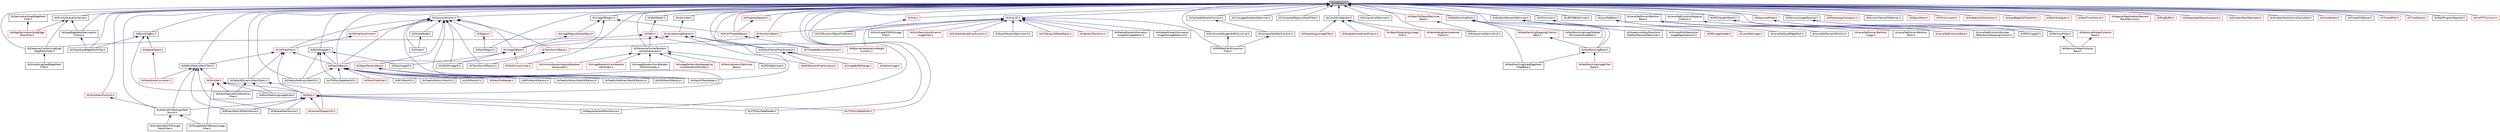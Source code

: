 digraph "itkIntTypes.h"
{
 // LATEX_PDF_SIZE
  edge [fontname="Helvetica",fontsize="10",labelfontname="Helvetica",labelfontsize="10"];
  node [fontname="Helvetica",fontsize="10",shape=record];
  Node1 [label="itkIntTypes.h",height=0.2,width=0.4,color="black", fillcolor="grey75", style="filled", fontcolor="black",tooltip=" "];
  Node1 -> Node2 [dir="back",color="midnightblue",fontsize="10",style="solid",fontname="Helvetica"];
  Node2 [label="itkArray2D.h",height=0.2,width=0.4,color="black", fillcolor="white", style="filled",URL="$itkArray2D_8h.html",tooltip=" "];
  Node2 -> Node3 [dir="back",color="midnightblue",fontsize="10",style="solid",fontname="Helvetica"];
  Node3 [label="itkBSplineInterpolationWeight\lFunction.h",height=0.2,width=0.4,color="red", fillcolor="white", style="filled",URL="$itkBSplineInterpolationWeightFunction_8h.html",tooltip=" "];
  Node2 -> Node27 [dir="back",color="midnightblue",fontsize="10",style="solid",fontname="Helvetica"];
  Node27 [label="itkCSVArray2DDataObject.h",height=0.2,width=0.4,color="red", fillcolor="white", style="filled",URL="$itkCSVArray2DDataObject_8h.html",tooltip=" "];
  Node2 -> Node29 [dir="back",color="midnightblue",fontsize="10",style="solid",fontname="Helvetica"];
  Node29 [label="itkCSVNumericObjectFileWriter.h",height=0.2,width=0.4,color="black", fillcolor="white", style="filled",URL="$itkCSVNumericObjectFileWriter_8h.html",tooltip=" "];
  Node2 -> Node30 [dir="back",color="midnightblue",fontsize="10",style="solid",fontname="Helvetica"];
  Node30 [label="itkIdentityTransform.h",height=0.2,width=0.4,color="red", fillcolor="white", style="filled",URL="$itkIdentityTransform_8h.html",tooltip=" "];
  Node2 -> Node41 [dir="back",color="midnightblue",fontsize="10",style="solid",fontname="Helvetica"];
  Node41 [label="itkMRIBiasFieldCorrection\lFilter.h",height=0.2,width=0.4,color="black", fillcolor="white", style="filled",URL="$itkMRIBiasFieldCorrectionFilter_8h.html",tooltip=" "];
  Node2 -> Node20 [dir="back",color="midnightblue",fontsize="10",style="solid",fontname="Helvetica"];
  Node20 [label="itkMattesMutualInformation\lImageToImageMetric.h",height=0.2,width=0.4,color="black", fillcolor="white", style="filled",URL="$itkMattesMutualInformationImageToImageMetric_8h.html",tooltip=" "];
  Node2 -> Node42 [dir="back",color="midnightblue",fontsize="10",style="solid",fontname="Helvetica"];
  Node42 [label="itkMattesMutualInformation\lImageToImageMetricv4.h",height=0.2,width=0.4,color="black", fillcolor="white", style="filled",URL="$itkMattesMutualInformationImageToImageMetricv4_8h.html",tooltip=" "];
  Node2 -> Node43 [dir="back",color="midnightblue",fontsize="10",style="solid",fontname="Helvetica"];
  Node43 [label="itkMultiLabelSTAPLEImage\lFilter.h",height=0.2,width=0.4,color="black", fillcolor="white", style="filled",URL="$itkMultiLabelSTAPLEImageFilter_8h.html",tooltip=" "];
  Node2 -> Node44 [dir="back",color="midnightblue",fontsize="10",style="solid",fontname="Helvetica"];
  Node44 [label="itkMultiResolutionPyramid\lImageFilter.h",height=0.2,width=0.4,color="red", fillcolor="white", style="filled",URL="$itkMultiResolutionPyramidImageFilter_8h.html",tooltip=" "];
  Node2 -> Node47 [dir="back",color="midnightblue",fontsize="10",style="solid",fontname="Helvetica"];
  Node47 [label="itkMultipleValuedCostFunction.h",height=0.2,width=0.4,color="red", fillcolor="white", style="filled",URL="$itkMultipleValuedCostFunction_8h.html",tooltip=" "];
  Node2 -> Node57 [dir="back",color="midnightblue",fontsize="10",style="solid",fontname="Helvetica"];
  Node57 [label="itkQuasiNewtonOptimizerv4.h",height=0.2,width=0.4,color="black", fillcolor="white", style="filled",URL="$itkQuasiNewtonOptimizerv4_8h.html",tooltip=" "];
  Node2 -> Node58 [dir="back",color="midnightblue",fontsize="10",style="solid",fontname="Helvetica"];
  Node58 [label="itkTransformBase.h",height=0.2,width=0.4,color="red", fillcolor="white", style="filled",URL="$itkTransformBase_8h.html",tooltip=" "];
  Node58 -> Node239 [dir="back",color="midnightblue",fontsize="10",style="solid",fontname="Helvetica"];
  Node239 [label="itkTransformIOBase.h",height=0.2,width=0.4,color="red", fillcolor="white", style="filled",URL="$itkTransformIOBase_8h.html",tooltip=" "];
  Node239 -> Node246 [dir="back",color="midnightblue",fontsize="10",style="solid",fontname="Helvetica"];
  Node246 [label="itkTransformIOFactory.h",height=0.2,width=0.4,color="black", fillcolor="white", style="filled",URL="$itkTransformIOFactory_8h.html",tooltip=" "];
  Node1 -> Node249 [dir="back",color="midnightblue",fontsize="10",style="solid",fontname="Helvetica"];
  Node249 [label="itkAutomaticTopologyMesh\lSource.h",height=0.2,width=0.4,color="black", fillcolor="white", style="filled",URL="$itkAutomaticTopologyMeshSource_8h.html",tooltip=" "];
  Node249 -> Node250 [dir="back",color="midnightblue",fontsize="10",style="solid",fontname="Helvetica"];
  Node250 [label="itkSimplexMeshToTriangle\lMeshFilter.h",height=0.2,width=0.4,color="black", fillcolor="white", style="filled",URL="$itkSimplexMeshToTriangleMeshFilter_8h.html",tooltip=" "];
  Node249 -> Node251 [dir="back",color="midnightblue",fontsize="10",style="solid",fontname="Helvetica"];
  Node251 [label="itkTriangleMeshToBinaryImage\lFilter.h",height=0.2,width=0.4,color="black", fillcolor="white", style="filled",URL="$itkTriangleMeshToBinaryImageFilter_8h.html",tooltip=" "];
  Node1 -> Node252 [dir="back",color="midnightblue",fontsize="10",style="solid",fontname="Helvetica"];
  Node252 [label="itkBoundingBox.h",height=0.2,width=0.4,color="black", fillcolor="white", style="filled",URL="$itkBoundingBox_8h.html",tooltip=" "];
  Node252 -> Node253 [dir="back",color="midnightblue",fontsize="10",style="solid",fontname="Helvetica"];
  Node253 [label="itkCleanQuadEdgeMeshFilter.h",height=0.2,width=0.4,color="black", fillcolor="white", style="filled",URL="$itkCleanQuadEdgeMeshFilter_8h.html",tooltip=" "];
  Node252 -> Node254 [dir="back",color="midnightblue",fontsize="10",style="solid",fontname="Helvetica"];
  Node254 [label="itkMesh.h",height=0.2,width=0.4,color="red", fillcolor="white", style="filled",URL="$itkMesh_8h.html",tooltip=" "];
  Node254 -> Node249 [dir="back",color="midnightblue",fontsize="10",style="solid",fontname="Helvetica"];
  Node254 -> Node255 [dir="back",color="midnightblue",fontsize="10",style="solid",fontname="Helvetica"];
  Node255 [label="itkBinaryMask3DMeshSource.h",height=0.2,width=0.4,color="black", fillcolor="white", style="filled",URL="$itkBinaryMask3DMeshSource_8h.html",tooltip=" "];
  Node254 -> Node281 [dir="back",color="midnightblue",fontsize="10",style="solid",fontname="Helvetica"];
  Node281 [label="itkRegularSphereMeshSource.h",height=0.2,width=0.4,color="black", fillcolor="white", style="filled",URL="$itkRegularSphereMeshSource_8h.html",tooltip=" "];
  Node254 -> Node287 [dir="back",color="midnightblue",fontsize="10",style="solid",fontname="Helvetica"];
  Node287 [label="itkSphereMeshSource.h",height=0.2,width=0.4,color="black", fillcolor="white", style="filled",URL="$itkSphereMeshSource_8h.html",tooltip=" "];
  Node254 -> Node289 [dir="back",color="midnightblue",fontsize="10",style="solid",fontname="Helvetica"];
  Node289 [label="itkVTKPolyDataReader.h",height=0.2,width=0.4,color="black", fillcolor="white", style="filled",URL="$itkVTKPolyDataReader_8h.html",tooltip=" "];
  Node254 -> Node290 [dir="back",color="midnightblue",fontsize="10",style="solid",fontname="Helvetica"];
  Node290 [label="itkVTKPolyDataWriter.h",height=0.2,width=0.4,color="red", fillcolor="white", style="filled",URL="$itkVTKPolyDataWriter_8h.html",tooltip=" "];
  Node254 -> Node292 [dir="back",color="midnightblue",fontsize="10",style="solid",fontname="Helvetica"];
  Node292 [label="itkVoronoiDiagram2D.h",height=0.2,width=0.4,color="red", fillcolor="white", style="filled",URL="$itkVoronoiDiagram2D_8h.html",tooltip=" "];
  Node252 -> Node151 [dir="back",color="midnightblue",fontsize="10",style="solid",fontname="Helvetica"];
  Node151 [label="itkSpatialObject.h",height=0.2,width=0.4,color="red", fillcolor="white", style="filled",URL="$itkSpatialObject_8h.html",tooltip=" "];
  Node151 -> Node171 [dir="back",color="midnightblue",fontsize="10",style="solid",fontname="Helvetica"];
  Node171 [label="itkMetaSceneConverter.h",height=0.2,width=0.4,color="red", fillcolor="white", style="filled",URL="$itkMetaSceneConverter_8h.html",tooltip=" "];
  Node1 -> Node298 [dir="back",color="midnightblue",fontsize="10",style="solid",fontname="Helvetica"];
  Node298 [label="itkByteSwapper.h",height=0.2,width=0.4,color="black", fillcolor="white", style="filled",URL="$itkByteSwapper_8h.html",tooltip=" "];
  Node298 -> Node299 [dir="back",color="midnightblue",fontsize="10",style="solid",fontname="Helvetica"];
  Node299 [label="itkFreeSurferBinaryMeshIO.h",height=0.2,width=0.4,color="black", fillcolor="white", style="filled",URL="$itkFreeSurferBinaryMeshIO_8h.html",tooltip=" "];
  Node298 -> Node300 [dir="back",color="midnightblue",fontsize="10",style="solid",fontname="Helvetica"];
  Node300 [label="itkMeshIOBase.h",height=0.2,width=0.4,color="red", fillcolor="white", style="filled",URL="$itkMeshIOBase_8h.html",tooltip=" "];
  Node300 -> Node301 [dir="back",color="midnightblue",fontsize="10",style="solid",fontname="Helvetica"];
  Node301 [label="itkBYUMeshIO.h",height=0.2,width=0.4,color="black", fillcolor="white", style="filled",URL="$itkBYUMeshIO_8h.html",tooltip=" "];
  Node300 -> Node302 [dir="back",color="midnightblue",fontsize="10",style="solid",fontname="Helvetica"];
  Node302 [label="itkBYUMeshIOFactory.h",height=0.2,width=0.4,color="black", fillcolor="white", style="filled",URL="$itkBYUMeshIOFactory_8h.html",tooltip=" "];
  Node300 -> Node303 [dir="back",color="midnightblue",fontsize="10",style="solid",fontname="Helvetica"];
  Node303 [label="itkFreeSurferAsciiMeshIO.h",height=0.2,width=0.4,color="black", fillcolor="white", style="filled",URL="$itkFreeSurferAsciiMeshIO_8h.html",tooltip=" "];
  Node300 -> Node304 [dir="back",color="midnightblue",fontsize="10",style="solid",fontname="Helvetica"];
  Node304 [label="itkFreeSurferAsciiMeshIOFactory.h",height=0.2,width=0.4,color="black", fillcolor="white", style="filled",URL="$itkFreeSurferAsciiMeshIOFactory_8h.html",tooltip=" "];
  Node300 -> Node299 [dir="back",color="midnightblue",fontsize="10",style="solid",fontname="Helvetica"];
  Node300 -> Node305 [dir="back",color="midnightblue",fontsize="10",style="solid",fontname="Helvetica"];
  Node305 [label="itkFreeSurferBinaryMeshIOFactory.h",height=0.2,width=0.4,color="black", fillcolor="white", style="filled",URL="$itkFreeSurferBinaryMeshIOFactory_8h.html",tooltip=" "];
  Node300 -> Node306 [dir="back",color="midnightblue",fontsize="10",style="solid",fontname="Helvetica"];
  Node306 [label="itkGiftiMeshIO.h",height=0.2,width=0.4,color="black", fillcolor="white", style="filled",URL="$itkGiftiMeshIO_8h.html",tooltip=" "];
  Node300 -> Node307 [dir="back",color="midnightblue",fontsize="10",style="solid",fontname="Helvetica"];
  Node307 [label="itkGiftiMeshIOFactory.h",height=0.2,width=0.4,color="black", fillcolor="white", style="filled",URL="$itkGiftiMeshIOFactory_8h.html",tooltip=" "];
  Node300 -> Node308 [dir="back",color="midnightblue",fontsize="10",style="solid",fontname="Helvetica"];
  Node308 [label="itkMeshFileReader.h",height=0.2,width=0.4,color="red", fillcolor="white", style="filled",URL="$itkMeshFileReader_8h.html",tooltip=" "];
  Node300 -> Node310 [dir="back",color="midnightblue",fontsize="10",style="solid",fontname="Helvetica"];
  Node310 [label="itkMeshFileWriter.h",height=0.2,width=0.4,color="red", fillcolor="white", style="filled",URL="$itkMeshFileWriter_8h.html",tooltip=" "];
  Node300 -> Node312 [dir="back",color="midnightblue",fontsize="10",style="solid",fontname="Helvetica"];
  Node312 [label="itkMeshIOTestHelper.h",height=0.2,width=0.4,color="black", fillcolor="white", style="filled",URL="$itkMeshIOTestHelper_8h.html",tooltip=" "];
  Node300 -> Node317 [dir="back",color="midnightblue",fontsize="10",style="solid",fontname="Helvetica"];
  Node317 [label="itkVTKPolyDataMeshIO.h",height=0.2,width=0.4,color="black", fillcolor="white", style="filled",URL="$itkVTKPolyDataMeshIO_8h.html",tooltip=" "];
  Node298 -> Node319 [dir="back",color="midnightblue",fontsize="10",style="solid",fontname="Helvetica"];
  Node319 [label="itkRawImageIO.h",height=0.2,width=0.4,color="black", fillcolor="white", style="filled",URL="$itkRawImageIO_8h.html",tooltip=" "];
  Node298 -> Node317 [dir="back",color="midnightblue",fontsize="10",style="solid",fontname="Helvetica"];
  Node1 -> Node320 [dir="back",color="midnightblue",fontsize="10",style="solid",fontname="Helvetica"];
  Node320 [label="itkCacheableScalarFunction.h",height=0.2,width=0.4,color="black", fillcolor="white", style="filled",URL="$itkCacheableScalarFunction_8h.html",tooltip=" "];
  Node320 -> Node321 [dir="back",color="midnightblue",fontsize="10",style="solid",fontname="Helvetica"];
  Node321 [label="itkCompositeValleyFunction.h",height=0.2,width=0.4,color="black", fillcolor="white", style="filled",URL="$itkCompositeValleyFunction_8h.html",tooltip=" "];
  Node321 -> Node41 [dir="back",color="midnightblue",fontsize="10",style="solid",fontname="Helvetica"];
  Node1 -> Node253 [dir="back",color="midnightblue",fontsize="10",style="solid",fontname="Helvetica"];
  Node1 -> Node322 [dir="back",color="midnightblue",fontsize="10",style="solid",fontname="Helvetica"];
  Node322 [label="itkCommonEnums.h",height=0.2,width=0.4,color="black", fillcolor="white", style="filled",URL="$itkCommonEnums_8h.html",tooltip=" "];
  Node322 -> Node323 [dir="back",color="midnightblue",fontsize="10",style="solid",fontname="Helvetica"];
  Node323 [label="itkCellInterface.h",height=0.2,width=0.4,color="red", fillcolor="white", style="filled",URL="$itkCellInterface_8h.html",tooltip=" "];
  Node323 -> Node324 [dir="back",color="midnightblue",fontsize="10",style="solid",fontname="Helvetica"];
  Node324 [label="itkDefaultDynamicMeshTraits.h",height=0.2,width=0.4,color="black", fillcolor="white", style="filled",URL="$itkDefaultDynamicMeshTraits_8h.html",tooltip=" "];
  Node324 -> Node325 [dir="back",color="midnightblue",fontsize="10",style="solid",fontname="Helvetica"];
  Node325 [label="itkBlockMatchingImageFilter.h",height=0.2,width=0.4,color="black", fillcolor="white", style="filled",URL="$itkBlockMatchingImageFilter_8h.html",tooltip=" "];
  Node324 -> Node326 [dir="back",color="midnightblue",fontsize="10",style="solid",fontname="Helvetica"];
  Node326 [label="itkMaskFeaturePointSelection\lFilter.h",height=0.2,width=0.4,color="black", fillcolor="white", style="filled",URL="$itkMaskFeaturePointSelectionFilter_8h.html",tooltip=" "];
  Node324 -> Node292 [dir="back",color="midnightblue",fontsize="10",style="solid",fontname="Helvetica"];
  Node323 -> Node327 [dir="back",color="midnightblue",fontsize="10",style="solid",fontname="Helvetica"];
  Node327 [label="itkDefaultStaticMeshTraits.h",height=0.2,width=0.4,color="black", fillcolor="white", style="filled",URL="$itkDefaultStaticMeshTraits_8h.html",tooltip=" "];
  Node327 -> Node249 [dir="back",color="midnightblue",fontsize="10",style="solid",fontname="Helvetica"];
  Node327 -> Node255 [dir="back",color="midnightblue",fontsize="10",style="solid",fontname="Helvetica"];
  Node327 -> Node171 [dir="back",color="midnightblue",fontsize="10",style="solid",fontname="Helvetica"];
  Node327 -> Node328 [dir="back",color="midnightblue",fontsize="10",style="solid",fontname="Helvetica"];
  Node328 [label="itkPointSet.h",height=0.2,width=0.4,color="red", fillcolor="white", style="filled",URL="$itkPointSet_8h.html",tooltip=" "];
  Node328 -> Node325 [dir="back",color="midnightblue",fontsize="10",style="solid",fontname="Helvetica"];
  Node328 -> Node326 [dir="back",color="midnightblue",fontsize="10",style="solid",fontname="Helvetica"];
  Node328 -> Node254 [dir="back",color="midnightblue",fontsize="10",style="solid",fontname="Helvetica"];
  Node328 -> Node251 [dir="back",color="midnightblue",fontsize="10",style="solid",fontname="Helvetica"];
  Node327 -> Node287 [dir="back",color="midnightblue",fontsize="10",style="solid",fontname="Helvetica"];
  Node323 -> Node254 [dir="back",color="midnightblue",fontsize="10",style="solid",fontname="Helvetica"];
  Node323 -> Node300 [dir="back",color="midnightblue",fontsize="10",style="solid",fontname="Helvetica"];
  Node322 -> Node353 [dir="back",color="midnightblue",fontsize="10",style="solid",fontname="Helvetica"];
  Node353 [label="itkCellInterfaceVisitor.h",height=0.2,width=0.4,color="red", fillcolor="white", style="filled",URL="$itkCellInterfaceVisitor_8h.html",tooltip=" "];
  Node353 -> Node323 [dir="back",color="midnightblue",fontsize="10",style="solid",fontname="Helvetica"];
  Node322 -> Node354 [dir="back",color="midnightblue",fontsize="10",style="solid",fontname="Helvetica"];
  Node354 [label="itkGDCMImageIO.h",height=0.2,width=0.4,color="black", fillcolor="white", style="filled",URL="$itkGDCMImageIO_8h.html",tooltip=" "];
  Node322 -> Node355 [dir="back",color="midnightblue",fontsize="10",style="solid",fontname="Helvetica"];
  Node355 [label="itkImageIOBase.h",height=0.2,width=0.4,color="red", fillcolor="white", style="filled",URL="$itkImageIOBase_8h.html",tooltip=" "];
  Node355 -> Node354 [dir="back",color="midnightblue",fontsize="10",style="solid",fontname="Helvetica"];
  Node355 -> Node319 [dir="back",color="midnightblue",fontsize="10",style="solid",fontname="Helvetica"];
  Node355 -> Node406 [dir="back",color="midnightblue",fontsize="10",style="solid",fontname="Helvetica"];
  Node406 [label="itkTestDriverInclude.h",height=0.2,width=0.4,color="red", fillcolor="white", style="filled",URL="$itkTestDriverInclude_8h.html",tooltip=" "];
  Node322 -> Node254 [dir="back",color="midnightblue",fontsize="10",style="solid",fontname="Helvetica"];
  Node322 -> Node300 [dir="back",color="midnightblue",fontsize="10",style="solid",fontname="Helvetica"];
  Node322 -> Node312 [dir="back",color="midnightblue",fontsize="10",style="solid",fontname="Helvetica"];
  Node322 -> Node416 [dir="back",color="midnightblue",fontsize="10",style="solid",fontname="Helvetica"];
  Node416 [label="itkObjectFactoryBase.h",height=0.2,width=0.4,color="red", fillcolor="white", style="filled",URL="$itkObjectFactoryBase_8h.html",tooltip=" "];
  Node416 -> Node302 [dir="back",color="midnightblue",fontsize="10",style="solid",fontname="Helvetica"];
  Node416 -> Node304 [dir="back",color="midnightblue",fontsize="10",style="solid",fontname="Helvetica"];
  Node416 -> Node305 [dir="back",color="midnightblue",fontsize="10",style="solid",fontname="Helvetica"];
  Node416 -> Node307 [dir="back",color="midnightblue",fontsize="10",style="solid",fontname="Helvetica"];
  Node322 -> Node1215 [dir="back",color="midnightblue",fontsize="10",style="solid",fontname="Helvetica"];
  Node1215 [label="itkOctree.h",height=0.2,width=0.4,color="black", fillcolor="white", style="filled",URL="$itkOctree_8h.html",tooltip=" "];
  Node322 -> Node1492 [dir="back",color="midnightblue",fontsize="10",style="solid",fontname="Helvetica"];
  Node1492 [label="itkOctreeNode.h",height=0.2,width=0.4,color="black", fillcolor="white", style="filled",URL="$itkOctreeNode_8h.html",tooltip=" "];
  Node1492 -> Node1215 [dir="back",color="midnightblue",fontsize="10",style="solid",fontname="Helvetica"];
  Node322 -> Node1493 [dir="back",color="midnightblue",fontsize="10",style="solid",fontname="Helvetica"];
  Node1493 [label="itkRegion.h",height=0.2,width=0.4,color="red", fillcolor="white", style="filled",URL="$itkRegion_8h.html",tooltip=" "];
  Node1493 -> Node1443 [dir="back",color="midnightblue",fontsize="10",style="solid",fontname="Helvetica"];
  Node1443 [label="itkMeshRegion.h",height=0.2,width=0.4,color="black", fillcolor="white", style="filled",URL="$itkMeshRegion_8h.html",tooltip=" "];
  Node322 -> Node239 [dir="back",color="midnightblue",fontsize="10",style="solid",fontname="Helvetica"];
  Node322 -> Node246 [dir="back",color="midnightblue",fontsize="10",style="solid",fontname="Helvetica"];
  Node1 -> Node512 [dir="back",color="midnightblue",fontsize="10",style="solid",fontname="Helvetica"];
  Node512 [label="itkConjugateGradientOptimizer.h",height=0.2,width=0.4,color="black", fillcolor="white", style="filled",URL="$itkConjugateGradientOptimizer_8h.html",tooltip=" "];
  Node1 -> Node1274 [dir="back",color="midnightblue",fontsize="10",style="solid",fontname="Helvetica"];
  Node1274 [label="itkConnectedRegionsMeshFilter.h",height=0.2,width=0.4,color="black", fillcolor="white", style="filled",URL="$itkConnectedRegionsMeshFilter_8h.html",tooltip=" "];
  Node1 -> Node1505 [dir="back",color="midnightblue",fontsize="10",style="solid",fontname="Helvetica"];
  Node1505 [label="itkConstSliceIterator.h",height=0.2,width=0.4,color="black", fillcolor="white", style="filled",URL="$itkConstSliceIterator_8h.html",tooltip=" "];
  Node1505 -> Node765 [dir="back",color="midnightblue",fontsize="10",style="solid",fontname="Helvetica"];
  Node765 [label="itkMorphologyImageFilter.h",height=0.2,width=0.4,color="red", fillcolor="white", style="filled",URL="$itkMorphologyImageFilter_8h.html",tooltip=" "];
  Node1505 -> Node776 [dir="back",color="midnightblue",fontsize="10",style="solid",fontname="Helvetica"];
  Node776 [label="itkNeighborhoodInnerProduct.h",height=0.2,width=0.4,color="red", fillcolor="white", style="filled",URL="$itkNeighborhoodInnerProduct_8h.html",tooltip=" "];
  Node1505 -> Node777 [dir="back",color="midnightblue",fontsize="10",style="solid",fontname="Helvetica"];
  Node777 [label="itkObjectMorphologyImage\lFilter.h",height=0.2,width=0.4,color="red", fillcolor="white", style="filled",URL="$itkObjectMorphologyImageFilter_8h.html",tooltip=" "];
  Node1505 -> Node781 [dir="back",color="midnightblue",fontsize="10",style="solid",fontname="Helvetica"];
  Node781 [label="itkVectorNeighborhoodInner\lProduct.h",height=0.2,width=0.4,color="red", fillcolor="white", style="filled",URL="$itkVectorNeighborhoodInnerProduct_8h.html",tooltip=" "];
  Node1 -> Node1277 [dir="back",color="midnightblue",fontsize="10",style="solid",fontname="Helvetica"];
  Node1277 [label="itkDecimationQuadEdgeMesh\lFilter.h",height=0.2,width=0.4,color="black", fillcolor="white", style="filled",URL="$itkDecimationQuadEdgeMeshFilter_8h.html",tooltip=" "];
  Node1277 -> Node344 [dir="back",color="midnightblue",fontsize="10",style="solid",fontname="Helvetica"];
  Node344 [label="itkEdgeDecimationQuadEdge\lMeshFilter.h",height=0.2,width=0.4,color="red", fillcolor="white", style="filled",URL="$itkEdgeDecimationQuadEdgeMeshFilter_8h.html",tooltip=" "];
  Node1 -> Node324 [dir="back",color="midnightblue",fontsize="10",style="solid",fontname="Helvetica"];
  Node1 -> Node327 [dir="back",color="midnightblue",fontsize="10",style="solid",fontname="Helvetica"];
  Node1 -> Node1506 [dir="back",color="midnightblue",fontsize="10",style="solid",fontname="Helvetica"];
  Node1506 [label="itkDefaultVectorPixelAccessor.h",height=0.2,width=0.4,color="black", fillcolor="white", style="filled",URL="$itkDefaultVectorPixelAccessor_8h.html",tooltip=" "];
  Node1506 -> Node1499 [dir="back",color="midnightblue",fontsize="10",style="solid",fontname="Helvetica"];
  Node1499 [label="itkImageBufferRange.h",height=0.2,width=0.4,color="red", fillcolor="white", style="filled",URL="$itkImageBufferRange_8h.html",tooltip=" "];
  Node1506 -> Node1507 [dir="back",color="midnightblue",fontsize="10",style="solid",fontname="Helvetica"];
  Node1507 [label="itkNthElementPixelAccessor.h",height=0.2,width=0.4,color="red", fillcolor="white", style="filled",URL="$itkNthElementPixelAccessor_8h.html",tooltip=" "];
  Node1506 -> Node1242 [dir="back",color="midnightblue",fontsize="10",style="solid",fontname="Helvetica"];
  Node1242 [label="itkVectorImage.h",height=0.2,width=0.4,color="red", fillcolor="white", style="filled",URL="$itkVectorImage_8h.html",tooltip=" "];
  Node1 -> Node1278 [dir="back",color="midnightblue",fontsize="10",style="solid",fontname="Helvetica"];
  Node1278 [label="itkDelaunayConformingQuad\lEdgeMeshFilter.h",height=0.2,width=0.4,color="black", fillcolor="white", style="filled",URL="$itkDelaunayConformingQuadEdgeMeshFilter_8h.html",tooltip=" "];
  Node1278 -> Node280 [dir="back",color="midnightblue",fontsize="10",style="solid",fontname="Helvetica"];
  Node280 [label="itkSmoothingQuadEdgeMesh\lFilter.h",height=0.2,width=0.4,color="black", fillcolor="white", style="filled",URL="$itkSmoothingQuadEdgeMeshFilter_8h.html",tooltip=" "];
  Node1 -> Node531 [dir="back",color="midnightblue",fontsize="10",style="solid",fontname="Helvetica"];
  Node531 [label="itkExhaustiveOptimizer.h",height=0.2,width=0.4,color="black", fillcolor="white", style="filled",URL="$itkExhaustiveOptimizer_8h.html",tooltip=" "];
  Node1 -> Node76 [dir="back",color="midnightblue",fontsize="10",style="solid",fontname="Helvetica"];
  Node76 [label="itkExhaustiveOptimizerv4.h",height=0.2,width=0.4,color="black", fillcolor="white", style="filled",URL="$itkExhaustiveOptimizerv4_8h.html",tooltip=" "];
  Node1 -> Node262 [dir="back",color="midnightblue",fontsize="10",style="solid",fontname="Helvetica"];
  Node262 [label="itkFastMarchingBase.h",height=0.2,width=0.4,color="black", fillcolor="white", style="filled",URL="$itkFastMarchingBase_8h.html",tooltip=" "];
  Node262 -> Node263 [dir="back",color="midnightblue",fontsize="10",style="solid",fontname="Helvetica"];
  Node263 [label="itkFastMarchingImageFilter\lBase.h",height=0.2,width=0.4,color="red", fillcolor="white", style="filled",URL="$itkFastMarchingImageFilterBase_8h.html",tooltip=" "];
  Node262 -> Node266 [dir="back",color="midnightblue",fontsize="10",style="solid",fontname="Helvetica"];
  Node266 [label="itkFastMarchingQuadEdgeMesh\lFilterBase.h",height=0.2,width=0.4,color="black", fillcolor="white", style="filled",URL="$itkFastMarchingQuadEdgeMeshFilterBase_8h.html",tooltip=" "];
  Node1 -> Node261 [dir="back",color="midnightblue",fontsize="10",style="solid",fontname="Helvetica"];
  Node261 [label="itkFastMarchingTraits.h",height=0.2,width=0.4,color="black", fillcolor="white", style="filled",URL="$itkFastMarchingTraits_8h.html",tooltip=" "];
  Node261 -> Node262 [dir="back",color="midnightblue",fontsize="10",style="solid",fontname="Helvetica"];
  Node261 -> Node267 [dir="back",color="midnightblue",fontsize="10",style="solid",fontname="Helvetica"];
  Node267 [label="itkFastMarchingImageToNode\lPairContainerAdaptor.h",height=0.2,width=0.4,color="black", fillcolor="white", style="filled",URL="$itkFastMarchingImageToNodePairContainerAdaptor_8h.html",tooltip=" "];
  Node261 -> Node266 [dir="back",color="midnightblue",fontsize="10",style="solid",fontname="Helvetica"];
  Node261 -> Node268 [dir="back",color="midnightblue",fontsize="10",style="solid",fontname="Helvetica"];
  Node268 [label="itkFastMarchingStoppingCriterion\lBase.h",height=0.2,width=0.4,color="red", fillcolor="white", style="filled",URL="$itkFastMarchingStoppingCriterionBase_8h.html",tooltip=" "];
  Node268 -> Node262 [dir="back",color="midnightblue",fontsize="10",style="solid",fontname="Helvetica"];
  Node1 -> Node299 [dir="back",color="midnightblue",fontsize="10",style="solid",fontname="Helvetica"];
  Node1 -> Node532 [dir="back",color="midnightblue",fontsize="10",style="solid",fontname="Helvetica"];
  Node532 [label="itkGradientDescentOptimizer.h",height=0.2,width=0.4,color="black", fillcolor="white", style="filled",URL="$itkGradientDescentOptimizer_8h.html",tooltip=" "];
  Node532 -> Node533 [dir="back",color="midnightblue",fontsize="10",style="solid",fontname="Helvetica"];
  Node533 [label="itkQuaternionRigidTransform\lGradientDescentOptimizer.h",height=0.2,width=0.4,color="black", fillcolor="white", style="filled",URL="$itkQuaternionRigidTransformGradientDescentOptimizer_8h.html",tooltip=" "];
  Node532 -> Node24 [dir="back",color="midnightblue",fontsize="10",style="solid",fontname="Helvetica"];
  Node24 [label="itkSimpleMultiResolution\lImageRegistrationUI.h",height=0.2,width=0.4,color="black", fillcolor="white", style="filled",URL="$itkSimpleMultiResolutionImageRegistrationUI_8h.html",tooltip=" "];
  Node1 -> Node1266 [dir="back",color="midnightblue",fontsize="10",style="solid",fontname="Helvetica"];
  Node1266 [label="itkIOCommon.h",height=0.2,width=0.4,color="black", fillcolor="white", style="filled",URL="$itkIOCommon_8h.html",tooltip=" "];
  Node1266 -> Node1267 [dir="back",color="midnightblue",fontsize="10",style="solid",fontname="Helvetica"];
  Node1267 [label="itkGEImageHeader.h",height=0.2,width=0.4,color="red", fillcolor="white", style="filled",URL="$itkGEImageHeader_8h.html",tooltip=" "];
  Node1 -> Node1407 [dir="back",color="midnightblue",fontsize="10",style="solid",fontname="Helvetica"];
  Node1407 [label="itkImageIORegion.h",height=0.2,width=0.4,color="black", fillcolor="white", style="filled",URL="$itkImageIORegion_8h.html",tooltip=" "];
  Node1407 -> Node355 [dir="back",color="midnightblue",fontsize="10",style="solid",fontname="Helvetica"];
  Node1407 -> Node1408 [dir="back",color="midnightblue",fontsize="10",style="solid",fontname="Helvetica"];
  Node1408 [label="itkImageRegionSplitterBase.h",height=0.2,width=0.4,color="red", fillcolor="white", style="filled",URL="$itkImageRegionSplitterBase_8h.html",tooltip=" "];
  Node1408 -> Node355 [dir="back",color="midnightblue",fontsize="10",style="solid",fontname="Helvetica"];
  Node1407 -> Node1299 [dir="back",color="midnightblue",fontsize="10",style="solid",fontname="Helvetica"];
  Node1299 [label="itkMultiThreaderBase.h",height=0.2,width=0.4,color="red", fillcolor="white", style="filled",URL="$itkMultiThreaderBase_8h.html",tooltip=" "];
  Node1299 -> Node1315 [dir="back",color="midnightblue",fontsize="10",style="solid",fontname="Helvetica"];
  Node1315 [label="itkThreadedDomainPartitioner.h",height=0.2,width=0.4,color="red", fillcolor="white", style="filled",URL="$itkThreadedDomainPartitioner_8h.html",tooltip=" "];
  Node1 -> Node1508 [dir="back",color="midnightblue",fontsize="10",style="solid",fontname="Helvetica"];
  Node1508 [label="itkIsNumber.h",height=0.2,width=0.4,color="black", fillcolor="white", style="filled",URL="$itkIsNumber_8h.html",tooltip=" "];
  Node1508 -> Node1509 [dir="back",color="midnightblue",fontsize="10",style="solid",fontname="Helvetica"];
  Node1509 [label="itkVariableLengthVector.h",height=0.2,width=0.4,color="red", fillcolor="white", style="filled",URL="$itkVariableLengthVector_8h.html",tooltip=" "];
  Node1509 -> Node1506 [dir="back",color="midnightblue",fontsize="10",style="solid",fontname="Helvetica"];
  Node1509 -> Node300 [dir="back",color="midnightblue",fontsize="10",style="solid",fontname="Helvetica"];
  Node1509 -> Node312 [dir="back",color="midnightblue",fontsize="10",style="solid",fontname="Helvetica"];
  Node1509 -> Node1507 [dir="back",color="midnightblue",fontsize="10",style="solid",fontname="Helvetica"];
  Node1 -> Node513 [dir="back",color="midnightblue",fontsize="10",style="solid",fontname="Helvetica"];
  Node513 [label="itkLBFGSBOptimizer.h",height=0.2,width=0.4,color="black", fillcolor="white", style="filled",URL="$itkLBFGSBOptimizer_8h.html",tooltip=" "];
  Node1 -> Node1243 [dir="back",color="midnightblue",fontsize="10",style="solid",fontname="Helvetica"];
  Node1243 [label="itkLevelSetBase.h",height=0.2,width=0.4,color="black", fillcolor="white", style="filled",URL="$itkLevelSetBase_8h.html",tooltip=" "];
  Node1243 -> Node671 [dir="back",color="midnightblue",fontsize="10",style="solid",fontname="Helvetica"];
  Node671 [label="itkLevelSetImage.h",height=0.2,width=0.4,color="red", fillcolor="white", style="filled",URL="$itkLevelSetImage_8h.html",tooltip=" "];
  Node1243 -> Node1244 [dir="back",color="midnightblue",fontsize="10",style="solid",fontname="Helvetica"];
  Node1244 [label="itkLevelSetQuadEdgeMesh.h",height=0.2,width=0.4,color="black", fillcolor="white", style="filled",URL="$itkLevelSetQuadEdgeMesh_8h.html",tooltip=" "];
  Node1 -> Node1515 [dir="back",color="midnightblue",fontsize="10",style="solid",fontname="Helvetica"];
  Node1515 [label="itkLevelSetDomainPartition\lBase.h",height=0.2,width=0.4,color="black", fillcolor="white", style="filled",URL="$itkLevelSetDomainPartitionBase_8h.html",tooltip=" "];
  Node1515 -> Node1415 [dir="back",color="midnightblue",fontsize="10",style="solid",fontname="Helvetica"];
  Node1415 [label="itkLevelSetDomainPartition.h",height=0.2,width=0.4,color="black", fillcolor="white", style="filled",URL="$itkLevelSetDomainPartition_8h.html",tooltip=" "];
  Node1515 -> Node887 [dir="back",color="midnightblue",fontsize="10",style="solid",fontname="Helvetica"];
  Node887 [label="itkLevelSetDomainPartition\lImage.h",height=0.2,width=0.4,color="red", fillcolor="white", style="filled",URL="$itkLevelSetDomainPartitionImage_8h.html",tooltip=" "];
  Node1515 -> Node1516 [dir="back",color="midnightblue",fontsize="10",style="solid",fontname="Helvetica"];
  Node1516 [label="itkLevelSetDomainPartition\lMesh.h",height=0.2,width=0.4,color="black", fillcolor="white", style="filled",URL="$itkLevelSetDomainPartitionMesh_8h.html",tooltip=" "];
  Node1 -> Node1489 [dir="back",color="midnightblue",fontsize="10",style="solid",fontname="Helvetica"];
  Node1489 [label="itkLevelSetEvolutionStopping\lCriterion.h",height=0.2,width=0.4,color="black", fillcolor="white", style="filled",URL="$itkLevelSetEvolutionStoppingCriterion_8h.html",tooltip=" "];
  Node1489 -> Node676 [dir="back",color="midnightblue",fontsize="10",style="solid",fontname="Helvetica"];
  Node676 [label="itkLevelSetEvolutionBase.h",height=0.2,width=0.4,color="red", fillcolor="white", style="filled",URL="$itkLevelSetEvolutionBase_8h.html",tooltip=" "];
  Node1489 -> Node1417 [dir="back",color="midnightblue",fontsize="10",style="solid",fontname="Helvetica"];
  Node1417 [label="itkLevelSetEvolutionNumber\lOfIterationsStoppingCriterion.h",height=0.2,width=0.4,color="black", fillcolor="white", style="filled",URL="$itkLevelSetEvolutionNumberOfIterationsStoppingCriterion_8h.html",tooltip=" "];
  Node1 -> Node1433 [dir="back",color="midnightblue",fontsize="10",style="solid",fontname="Helvetica"];
  Node1433 [label="itkMRCHeaderObject.h",height=0.2,width=0.4,color="black", fillcolor="white", style="filled",URL="$itkMRCHeaderObject_8h.html",tooltip=" "];
  Node1433 -> Node401 [dir="back",color="midnightblue",fontsize="10",style="solid",fontname="Helvetica"];
  Node401 [label="itkMRCImageIO.h",height=0.2,width=0.4,color="black", fillcolor="white", style="filled",URL="$itkMRCImageIO_8h.html",tooltip=" "];
  Node1 -> Node1517 [dir="back",color="midnightblue",fontsize="10",style="solid",fontname="Helvetica"];
  Node1517 [label="itkMathDetail.h",height=0.2,width=0.4,color="black", fillcolor="white", style="filled",URL="$itkMathDetail_8h.html",tooltip=" "];
  Node1517 -> Node1518 [dir="back",color="midnightblue",fontsize="10",style="solid",fontname="Helvetica"];
  Node1518 [label="itkMath.h",height=0.2,width=0.4,color="red", fillcolor="white", style="filled",URL="$itkMath_8h.html",tooltip=" "];
  Node1518 -> Node3 [dir="back",color="midnightblue",fontsize="10",style="solid",fontname="Helvetica"];
  Node1518 -> Node1278 [dir="back",color="midnightblue",fontsize="10",style="solid",fontname="Helvetica"];
  Node1518 -> Node1442 [dir="back",color="midnightblue",fontsize="10",style="solid",fontname="Helvetica"];
  Node1442 [label="itkMersenneTwisterRandom\lVariateGenerator.h",height=0.2,width=0.4,color="black", fillcolor="white", style="filled",URL="$itkMersenneTwisterRandomVariateGenerator_8h.html",tooltip=" "];
  Node1442 -> Node976 [dir="back",color="midnightblue",fontsize="10",style="solid",fontname="Helvetica"];
  Node976 [label="itkImageRandomConstIterator\lWithIndex.h",height=0.2,width=0.4,color="red", fillcolor="white", style="filled",URL="$itkImageRandomConstIteratorWithIndex_8h.html",tooltip=" "];
  Node1442 -> Node991 [dir="back",color="midnightblue",fontsize="10",style="solid",fontname="Helvetica"];
  Node991 [label="itkImageRandomConstIterator\lWithOnlyIndex.h",height=0.2,width=0.4,color="black", fillcolor="white", style="filled",URL="$itkImageRandomConstIteratorWithOnlyIndex_8h.html",tooltip=" "];
  Node1442 -> Node977 [dir="back",color="midnightblue",fontsize="10",style="solid",fontname="Helvetica"];
  Node977 [label="itkImageRandomNonRepeating\lConstIteratorWithIndex.h",height=0.2,width=0.4,color="red", fillcolor="white", style="filled",URL="$itkImageRandomNonRepeatingConstIteratorWithIndex_8h.html",tooltip=" "];
  Node1442 -> Node535 [dir="back",color="midnightblue",fontsize="10",style="solid",fontname="Helvetica"];
  Node535 [label="itkParticleSwarmOptimizer\lBase.h",height=0.2,width=0.4,color="red", fillcolor="white", style="filled",URL="$itkParticleSwarmOptimizerBase_8h.html",tooltip=" "];
  Node1442 -> Node544 [dir="back",color="midnightblue",fontsize="10",style="solid",fontname="Helvetica"];
  Node544 [label="itkSPSAOptimizer.h",height=0.2,width=0.4,color="black", fillcolor="white", style="filled",URL="$itkSPSAOptimizer_8h.html",tooltip=" "];
  Node1442 -> Node1346 [dir="back",color="midnightblue",fontsize="10",style="solid",fontname="Helvetica"];
  Node1346 [label="itkUniformRandomSpatialNeighbor\lSubsampler.h",height=0.2,width=0.4,color="red", fillcolor="white", style="filled",URL="$itkUniformRandomSpatialNeighborSubsampler_8h.html",tooltip=" "];
  Node1 -> Node1438 [dir="back",color="midnightblue",fontsize="10",style="solid",fontname="Helvetica"];
  Node1438 [label="itkMemoryProbe.h",height=0.2,width=0.4,color="black", fillcolor="white", style="filled",URL="$itkMemoryProbe_8h.html",tooltip=" "];
  Node1438 -> Node1439 [dir="back",color="midnightblue",fontsize="10",style="solid",fontname="Helvetica"];
  Node1439 [label="itkMemoryProbesCollector\lBase.h",height=0.2,width=0.4,color="black", fillcolor="white", style="filled",URL="$itkMemoryProbesCollectorBase_8h.html",tooltip=" "];
  Node1 -> Node1437 [dir="back",color="midnightblue",fontsize="10",style="solid",fontname="Helvetica"];
  Node1437 [label="itkMemoryUsageObserver.h",height=0.2,width=0.4,color="black", fillcolor="white", style="filled",URL="$itkMemoryUsageObserver_8h.html",tooltip=" "];
  Node1437 -> Node1438 [dir="back",color="midnightblue",fontsize="10",style="solid",fontname="Helvetica"];
  Node1437 -> Node1440 [dir="back",color="midnightblue",fontsize="10",style="solid",fontname="Helvetica"];
  Node1440 [label="itkResourceProbesCollector\lBase.h",height=0.2,width=0.4,color="red", fillcolor="white", style="filled",URL="$itkResourceProbesCollectorBase_8h.html",tooltip=" "];
  Node1440 -> Node1439 [dir="back",color="midnightblue",fontsize="10",style="solid",fontname="Helvetica"];
  Node1 -> Node1442 [dir="back",color="midnightblue",fontsize="10",style="solid",fontname="Helvetica"];
  Node1 -> Node300 [dir="back",color="midnightblue",fontsize="10",style="solid",fontname="Helvetica"];
  Node1 -> Node1443 [dir="back",color="midnightblue",fontsize="10",style="solid",fontname="Helvetica"];
  Node1 -> Node1574 [dir="back",color="midnightblue",fontsize="10",style="solid",fontname="Helvetica"];
  Node1574 [label="itkMorphologyHistogram.h",height=0.2,width=0.4,color="red", fillcolor="white", style="filled",URL="$itkMorphologyHistogram_8h.html",tooltip=" "];
  Node1 -> Node1299 [dir="back",color="midnightblue",fontsize="10",style="solid",fontname="Helvetica"];
  Node1 -> Node1576 [dir="back",color="midnightblue",fontsize="10",style="solid",fontname="Helvetica"];
  Node1576 [label="itkMultivariateLegendrePolynomial.h",height=0.2,width=0.4,color="black", fillcolor="white", style="filled",URL="$itkMultivariateLegendrePolynomial_8h.html",tooltip=" "];
  Node1576 -> Node41 [dir="back",color="midnightblue",fontsize="10",style="solid",fontname="Helvetica"];
  Node1 -> Node1447 [dir="back",color="midnightblue",fontsize="10",style="solid",fontname="Helvetica"];
  Node1447 [label="itkNumericSeriesFileNames.h",height=0.2,width=0.4,color="black", fillcolor="white", style="filled",URL="$itkNumericSeriesFileNames_8h.html",tooltip=" "];
  Node1 -> Node1448 [dir="back",color="midnightblue",fontsize="10",style="solid",fontname="Helvetica"];
  Node1448 [label="itkObjectStore.h",height=0.2,width=0.4,color="red", fillcolor="white", style="filled",URL="$itkObjectStore_8h.html",tooltip=" "];
  Node1 -> Node75 [dir="back",color="midnightblue",fontsize="10",style="solid",fontname="Helvetica"];
  Node75 [label="itkObjectToObjectOptimizer\lBase.h",height=0.2,width=0.4,color="red", fillcolor="white", style="filled",URL="$itkObjectToObjectOptimizerBase_8h.html",tooltip=" "];
  Node75 -> Node76 [dir="back",color="midnightblue",fontsize="10",style="solid",fontname="Helvetica"];
  Node1 -> Node1336 [dir="back",color="midnightblue",fontsize="10",style="solid",fontname="Helvetica"];
  Node1336 [label="itkPointsLocator.h",height=0.2,width=0.4,color="red", fillcolor="white", style="filled",URL="$itkPointsLocator_8h.html",tooltip=" "];
  Node1 -> Node1483 [dir="back",color="midnightblue",fontsize="10",style="solid",fontname="Helvetica"];
  Node1483 [label="itkPriorityQueueContainer.h",height=0.2,width=0.4,color="black", fillcolor="white", style="filled",URL="$itkPriorityQueueContainer_8h.html",tooltip=" "];
  Node1483 -> Node1278 [dir="back",color="midnightblue",fontsize="10",style="solid",fontname="Helvetica"];
  Node1483 -> Node344 [dir="back",color="midnightblue",fontsize="10",style="solid",fontname="Helvetica"];
  Node1483 -> Node1484 [dir="back",color="midnightblue",fontsize="10",style="solid",fontname="Helvetica"];
  Node1484 [label="itkQuadEdgeMeshDecimation\lCriteria.h",height=0.2,width=0.4,color="black", fillcolor="white", style="filled",URL="$itkQuadEdgeMeshDecimationCriteria_8h.html",tooltip=" "];
  Node1484 -> Node253 [dir="back",color="midnightblue",fontsize="10",style="solid",fontname="Helvetica"];
  Node1 -> Node1452 [dir="back",color="midnightblue",fontsize="10",style="solid",fontname="Helvetica"];
  Node1452 [label="itkProbabilityDistribution.h",height=0.2,width=0.4,color="red", fillcolor="white", style="filled",URL="$itkProbabilityDistribution_8h.html",tooltip=" "];
  Node1 -> Node1285 [dir="back",color="midnightblue",fontsize="10",style="solid",fontname="Helvetica"];
  Node1285 [label="itkProgressReporter.h",height=0.2,width=0.4,color="red", fillcolor="white", style="filled",URL="$itkProgressReporter_8h.html",tooltip=" "];
  Node1285 -> Node1299 [dir="back",color="midnightblue",fontsize="10",style="solid",fontname="Helvetica"];
  Node1 -> Node1435 [dir="back",color="midnightblue",fontsize="10",style="solid",fontname="Helvetica"];
  Node1435 [label="itkQuadEdgeCellTraitsInfo.h",height=0.2,width=0.4,color="red", fillcolor="white", style="filled",URL="$itkQuadEdgeCellTraitsInfo_8h.html",tooltip=" "];
  Node1 -> Node1484 [dir="back",color="midnightblue",fontsize="10",style="solid",fontname="Helvetica"];
  Node1 -> Node1577 [dir="back",color="midnightblue",fontsize="10",style="solid",fontname="Helvetica"];
  Node1577 [label="itkRankHistogram.h",height=0.2,width=0.4,color="red", fillcolor="white", style="filled",URL="$itkRankHistogram_8h.html",tooltip=" "];
  Node1 -> Node1578 [dir="back",color="midnightblue",fontsize="10",style="solid",fontname="Helvetica"];
  Node1578 [label="itkRealTimeInterval.h",height=0.2,width=0.4,color="red", fillcolor="white", style="filled",URL="$itkRealTimeInterval_8h.html",tooltip=" "];
  Node1 -> Node281 [dir="back",color="midnightblue",fontsize="10",style="solid",fontname="Helvetica"];
  Node1 -> Node540 [dir="back",color="midnightblue",fontsize="10",style="solid",fontname="Helvetica"];
  Node540 [label="itkRegularStepGradientDescent\lBaseOptimizer.h",height=0.2,width=0.4,color="red", fillcolor="white", style="filled",URL="$itkRegularStepGradientDescentBaseOptimizer_8h.html",tooltip=" "];
  Node1 -> Node1580 [dir="back",color="midnightblue",fontsize="10",style="solid",fontname="Helvetica"];
  Node1580 [label="itkResourceProbe.h",height=0.2,width=0.4,color="red", fillcolor="white", style="filled",URL="$itkResourceProbe_8h.html",tooltip=" "];
  Node1580 -> Node1438 [dir="back",color="midnightblue",fontsize="10",style="solid",fontname="Helvetica"];
  Node1580 -> Node1440 [dir="back",color="midnightblue",fontsize="10",style="solid",fontname="Helvetica"];
  Node1 -> Node1469 [dir="back",color="midnightblue",fontsize="10",style="solid",fontname="Helvetica"];
  Node1469 [label="itkRingBuffer.h",height=0.2,width=0.4,color="red", fillcolor="white", style="filled",URL="$itkRingBuffer_8h.html",tooltip=" "];
  Node1 -> Node1581 [dir="back",color="midnightblue",fontsize="10",style="solid",fontname="Helvetica"];
  Node1581 [label="itkShapeLabelObjectAccessors.h",height=0.2,width=0.4,color="red", fillcolor="white", style="filled",URL="$itkShapeLabelObjectAccessors_8h.html",tooltip=" "];
  Node1 -> Node1562 [dir="back",color="midnightblue",fontsize="10",style="solid",fontname="Helvetica"];
  Node1562 [label="itkSimplexMeshGeometry.h",height=0.2,width=0.4,color="red", fillcolor="white", style="filled",URL="$itkSimplexMeshGeometry_8h.html",tooltip=" "];
  Node1 -> Node285 [dir="back",color="midnightblue",fontsize="10",style="solid",fontname="Helvetica"];
  Node285 [label="itkSimplexMeshVolumeCalculator.h",height=0.2,width=0.4,color="black", fillcolor="white", style="filled",URL="$itkSimplexMeshVolumeCalculator_8h.html",tooltip=" "];
  Node1 -> Node1583 [dir="back",color="midnightblue",fontsize="10",style="solid",fontname="Helvetica"];
  Node1583 [label="itkSize.h",height=0.2,width=0.4,color="red", fillcolor="white", style="filled",URL="$itkSize_8h.html",tooltip=" "];
  Node1583 -> Node29 [dir="back",color="midnightblue",fontsize="10",style="solid",fontname="Helvetica"];
  Node1 -> Node1584 [dir="back",color="midnightblue",fontsize="10",style="solid",fontname="Helvetica"];
  Node1584 [label="itkSliceIterator.h",height=0.2,width=0.4,color="red", fillcolor="white", style="filled",URL="$itkSliceIterator_8h.html",tooltip=" "];
  Node1 -> Node1585 [dir="back",color="midnightblue",fontsize="10",style="solid",fontname="Helvetica"];
  Node1585 [label="itkSmapsFileParser.h",height=0.2,width=0.4,color="black", fillcolor="white", style="filled",URL="$itkSmapsFileParser_8h.html",tooltip=" "];
  Node1 -> Node1586 [dir="back",color="midnightblue",fontsize="10",style="solid",fontname="Helvetica"];
  Node1586 [label="itkStructHashFunction.h",height=0.2,width=0.4,color="red", fillcolor="white", style="filled",URL="$itkStructHashFunction_8h.html",tooltip=" "];
  Node1586 -> Node249 [dir="back",color="midnightblue",fontsize="10",style="solid",fontname="Helvetica"];
  Node1 -> Node406 [dir="back",color="midnightblue",fontsize="10",style="solid",fontname="Helvetica"];
  Node1 -> Node1478 [dir="back",color="midnightblue",fontsize="10",style="solid",fontname="Helvetica"];
  Node1478 [label="itkThreadPool.h",height=0.2,width=0.4,color="red", fillcolor="white", style="filled",URL="$itkThreadPool_8h.html",tooltip=" "];
  Node1 -> Node1315 [dir="back",color="midnightblue",fontsize="10",style="solid",fontname="Helvetica"];
  Node1 -> Node1587 [dir="back",color="midnightblue",fontsize="10",style="solid",fontname="Helvetica"];
  Node1587 [label="itkTimeStamp.h",height=0.2,width=0.4,color="red", fillcolor="white", style="filled",URL="$itkTimeStamp_8h.html",tooltip=" "];
  Node1 -> Node1326 [dir="back",color="midnightblue",fontsize="10",style="solid",fontname="Helvetica"];
  Node1326 [label="itkTotalProgressReporter.h",height=0.2,width=0.4,color="black", fillcolor="white", style="filled",URL="$itkTotalProgressReporter_8h.html",tooltip=" "];
  Node1 -> Node58 [dir="back",color="midnightblue",fontsize="10",style="solid",fontname="Helvetica"];
  Node1 -> Node289 [dir="back",color="midnightblue",fontsize="10",style="solid",fontname="Helvetica"];
  Node1 -> Node290 [dir="back",color="midnightblue",fontsize="10",style="solid",fontname="Helvetica"];
  Node1 -> Node1610 [dir="back",color="midnightblue",fontsize="10",style="solid",fontname="Helvetica"];
  Node1610 [label="itkVnlFFTCommon.h",height=0.2,width=0.4,color="red", fillcolor="white", style="filled",URL="$itkVnlFFTCommon_8h.html",tooltip=" "];
}
